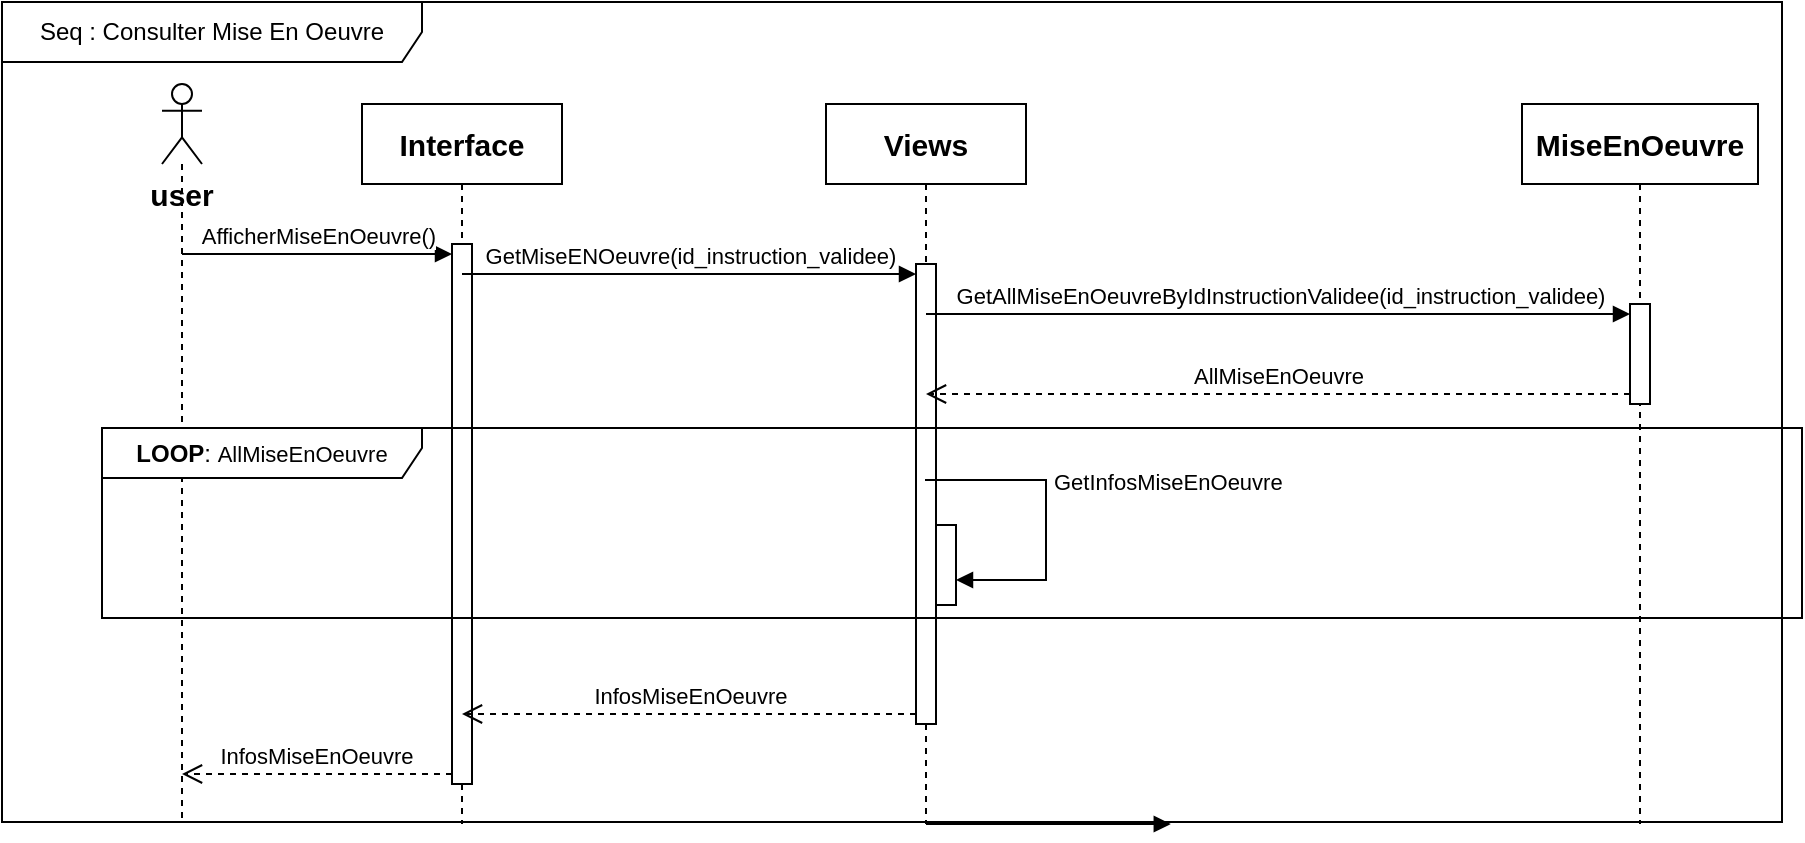 <mxfile version="24.8.1">
  <diagram name="Page-1" id="2YBvvXClWsGukQMizWep">
    <mxGraphModel dx="607" dy="340" grid="1" gridSize="10" guides="1" tooltips="1" connect="1" arrows="1" fold="1" page="1" pageScale="1" pageWidth="850" pageHeight="1100" math="0" shadow="0">
      <root>
        <mxCell id="0" />
        <mxCell id="1" parent="0" />
        <mxCell id="lpj2yMmAfLI2rtStVb46-2" value="" style="shape=umlLifeline;perimeter=lifelinePerimeter;whiteSpace=wrap;html=1;container=1;dropTarget=0;collapsible=0;recursiveResize=0;outlineConnect=0;portConstraint=eastwest;newEdgeStyle={&quot;curved&quot;:0,&quot;rounded&quot;:0};participant=umlActor;" vertex="1" parent="1">
          <mxGeometry x="170" y="164" width="20" height="370" as="geometry" />
        </mxCell>
        <mxCell id="lpj2yMmAfLI2rtStVb46-3" value="&lt;b&gt;&lt;font style=&quot;font-size: 15px;&quot;&gt;Interface&lt;/font&gt;&lt;/b&gt;" style="shape=umlLifeline;perimeter=lifelinePerimeter;whiteSpace=wrap;html=1;container=1;dropTarget=0;collapsible=0;recursiveResize=0;outlineConnect=0;portConstraint=eastwest;newEdgeStyle={&quot;curved&quot;:0,&quot;rounded&quot;:0};" vertex="1" parent="1">
          <mxGeometry x="270" y="174" width="100" height="360" as="geometry" />
        </mxCell>
        <mxCell id="lpj2yMmAfLI2rtStVb46-4" value="" style="html=1;points=[[0,0,0,0,5],[0,1,0,0,-5],[1,0,0,0,5],[1,1,0,0,-5]];perimeter=orthogonalPerimeter;outlineConnect=0;targetShapes=umlLifeline;portConstraint=eastwest;newEdgeStyle={&quot;curved&quot;:0,&quot;rounded&quot;:0};" vertex="1" parent="lpj2yMmAfLI2rtStVb46-3">
          <mxGeometry x="45" y="70" width="10" height="270" as="geometry" />
        </mxCell>
        <mxCell id="lpj2yMmAfLI2rtStVb46-5" value="&lt;b&gt;&lt;font style=&quot;font-size: 15px;&quot;&gt;Views&lt;/font&gt;&lt;/b&gt;" style="shape=umlLifeline;perimeter=lifelinePerimeter;whiteSpace=wrap;html=1;container=1;dropTarget=0;collapsible=0;recursiveResize=0;outlineConnect=0;portConstraint=eastwest;newEdgeStyle={&quot;curved&quot;:0,&quot;rounded&quot;:0};" vertex="1" parent="1">
          <mxGeometry x="502" y="174" width="100" height="360" as="geometry" />
        </mxCell>
        <mxCell id="lpj2yMmAfLI2rtStVb46-6" value="" style="html=1;points=[[0,0,0,0,5],[0,1,0,0,-5],[1,0,0,0,5],[1,1,0,0,-5]];perimeter=orthogonalPerimeter;outlineConnect=0;targetShapes=umlLifeline;portConstraint=eastwest;newEdgeStyle={&quot;curved&quot;:0,&quot;rounded&quot;:0};" vertex="1" parent="lpj2yMmAfLI2rtStVb46-5">
          <mxGeometry x="45" y="80" width="10" height="230" as="geometry" />
        </mxCell>
        <mxCell id="lpj2yMmAfLI2rtStVb46-7" value="&lt;b&gt;&lt;font style=&quot;font-size: 15px;&quot;&gt;MiseEnOeuvre&lt;/font&gt;&lt;/b&gt;" style="shape=umlLifeline;perimeter=lifelinePerimeter;whiteSpace=wrap;html=1;container=1;dropTarget=0;collapsible=0;recursiveResize=0;outlineConnect=0;portConstraint=eastwest;newEdgeStyle={&quot;curved&quot;:0,&quot;rounded&quot;:0};" vertex="1" parent="1">
          <mxGeometry x="850" y="174" width="118" height="360" as="geometry" />
        </mxCell>
        <mxCell id="lpj2yMmAfLI2rtStVb46-8" value="" style="html=1;points=[[0,0,0,0,5],[0,1,0,0,-5],[1,0,0,0,5],[1,1,0,0,-5]];perimeter=orthogonalPerimeter;outlineConnect=0;targetShapes=umlLifeline;portConstraint=eastwest;newEdgeStyle={&quot;curved&quot;:0,&quot;rounded&quot;:0};" vertex="1" parent="lpj2yMmAfLI2rtStVb46-7">
          <mxGeometry x="54" y="100" width="10" height="50" as="geometry" />
        </mxCell>
        <mxCell id="lpj2yMmAfLI2rtStVb46-11" value="AfficherMiseEnOeuvre()" style="html=1;verticalAlign=bottom;endArrow=block;curved=0;rounded=0;entryX=0;entryY=0;entryDx=0;entryDy=5;entryPerimeter=0;" edge="1" parent="1" source="lpj2yMmAfLI2rtStVb46-2" target="lpj2yMmAfLI2rtStVb46-4">
          <mxGeometry relative="1" as="geometry">
            <mxPoint x="170" y="251" as="sourcePoint" />
            <mxPoint x="320" y="251" as="targetPoint" />
            <Array as="points" />
            <mxPoint as="offset" />
          </mxGeometry>
        </mxCell>
        <mxCell id="lpj2yMmAfLI2rtStVb46-12" value="&lt;span style=&quot;text-align: left;&quot;&gt;InfosMiseEnOeuvre&lt;/span&gt;" style="html=1;verticalAlign=bottom;endArrow=open;dashed=1;endSize=8;curved=0;rounded=0;exitX=0;exitY=1;exitDx=0;exitDy=-5;" edge="1" parent="1" source="lpj2yMmAfLI2rtStVb46-4" target="lpj2yMmAfLI2rtStVb46-2">
          <mxGeometry x="0.004" relative="1" as="geometry">
            <mxPoint x="332" y="349" as="targetPoint" />
            <mxPoint as="offset" />
          </mxGeometry>
        </mxCell>
        <mxCell id="lpj2yMmAfLI2rtStVb46-13" value="GetMiseENOeuvre(id_instruction_validee)" style="html=1;verticalAlign=bottom;endArrow=block;curved=0;rounded=0;entryX=0;entryY=0;entryDx=0;entryDy=5;" edge="1" parent="1" source="lpj2yMmAfLI2rtStVb46-3" target="lpj2yMmAfLI2rtStVb46-6">
          <mxGeometry relative="1" as="geometry">
            <mxPoint x="446" y="274" as="sourcePoint" />
          </mxGeometry>
        </mxCell>
        <mxCell id="lpj2yMmAfLI2rtStVb46-14" value="GetAllMiseEnOeuvreByIdInstructionValidee(id_instruction_validee)" style="html=1;verticalAlign=bottom;endArrow=block;curved=0;rounded=0;entryX=0;entryY=0;entryDx=0;entryDy=5;" edge="1" parent="1" source="lpj2yMmAfLI2rtStVb46-5" target="lpj2yMmAfLI2rtStVb46-8">
          <mxGeometry x="0.003" relative="1" as="geometry">
            <mxPoint x="672" y="279" as="sourcePoint" />
            <mxPoint as="offset" />
          </mxGeometry>
        </mxCell>
        <mxCell id="lpj2yMmAfLI2rtStVb46-15" value="AllMiseEnOeuvre" style="html=1;verticalAlign=bottom;endArrow=open;dashed=1;endSize=8;curved=0;rounded=0;exitX=0;exitY=1;exitDx=0;exitDy=-5;" edge="1" parent="1" source="lpj2yMmAfLI2rtStVb46-8" target="lpj2yMmAfLI2rtStVb46-5">
          <mxGeometry x="0.003" relative="1" as="geometry">
            <mxPoint x="672" y="349" as="targetPoint" />
            <mxPoint as="offset" />
          </mxGeometry>
        </mxCell>
        <mxCell id="lpj2yMmAfLI2rtStVb46-16" value="" style="html=1;verticalAlign=bottom;endArrow=block;curved=0;rounded=0;" edge="1" parent="1" source="lpj2yMmAfLI2rtStVb46-5">
          <mxGeometry relative="1" as="geometry">
            <mxPoint x="862" y="410" as="sourcePoint" />
            <mxPoint x="674.4" y="534" as="targetPoint" />
          </mxGeometry>
        </mxCell>
        <mxCell id="lpj2yMmAfLI2rtStVb46-18" value="&lt;b&gt;LOOP&lt;/b&gt;:&amp;nbsp;&lt;span style=&quot;font-size: 11px; text-wrap-mode: nowrap; background-color: rgb(255, 255, 255);&quot;&gt;AllMiseEnOeuvre&lt;/span&gt;" style="shape=umlFrame;whiteSpace=wrap;html=1;pointerEvents=0;recursiveResize=0;container=1;collapsible=0;width=160;height=25;" vertex="1" parent="1">
          <mxGeometry x="140" y="336" width="850" height="95" as="geometry" />
        </mxCell>
        <mxCell id="lpj2yMmAfLI2rtStVb46-19" value="" style="html=1;points=[[0,0,0,0,5],[0,1,0,0,-5],[1,0,0,0,5],[1,1,0,0,-5]];perimeter=orthogonalPerimeter;outlineConnect=0;targetShapes=umlLifeline;portConstraint=eastwest;newEdgeStyle={&quot;curved&quot;:0,&quot;rounded&quot;:0};" vertex="1" parent="lpj2yMmAfLI2rtStVb46-18">
          <mxGeometry x="417" y="48.5" width="10" height="40" as="geometry" />
        </mxCell>
        <mxCell id="lpj2yMmAfLI2rtStVb46-20" value="GetInfosMiseEnOeuvre" style="html=1;align=left;spacingLeft=2;endArrow=block;rounded=0;edgeStyle=orthogonalEdgeStyle;curved=0;rounded=0;" edge="1" parent="1" target="lpj2yMmAfLI2rtStVb46-19">
          <mxGeometry x="-0.231" relative="1" as="geometry">
            <mxPoint x="551.5" y="362" as="sourcePoint" />
            <Array as="points">
              <mxPoint x="612" y="362" />
              <mxPoint x="612" y="412" />
            </Array>
            <mxPoint y="1" as="offset" />
          </mxGeometry>
        </mxCell>
        <mxCell id="lpj2yMmAfLI2rtStVb46-21" value="&lt;span style=&quot;text-align: left;&quot;&gt;InfosMiseEnOeuvre&lt;/span&gt;" style="html=1;verticalAlign=bottom;endArrow=open;dashed=1;endSize=8;curved=0;rounded=0;exitX=0;exitY=1;exitDx=0;exitDy=-5;exitPerimeter=0;" edge="1" parent="1" source="lpj2yMmAfLI2rtStVb46-6" target="lpj2yMmAfLI2rtStVb46-3">
          <mxGeometry relative="1" as="geometry">
            <mxPoint x="521" y="704" as="sourcePoint" />
            <mxPoint x="441" y="704" as="targetPoint" />
          </mxGeometry>
        </mxCell>
        <mxCell id="lpj2yMmAfLI2rtStVb46-24" value="Seq : Consulter Mise En Oeuvre" style="shape=umlFrame;whiteSpace=wrap;html=1;pointerEvents=0;width=210;height=30;" vertex="1" parent="1">
          <mxGeometry x="90" y="123" width="890" height="410" as="geometry" />
        </mxCell>
        <mxCell id="lpj2yMmAfLI2rtStVb46-25" value="&lt;b&gt;&lt;font style=&quot;font-size: 15px;&quot;&gt;user&lt;/font&gt;&lt;/b&gt;" style="text;html=1;align=center;verticalAlign=middle;whiteSpace=wrap;rounded=0;" vertex="1" parent="1">
          <mxGeometry x="150" y="204" width="60" height="30" as="geometry" />
        </mxCell>
      </root>
    </mxGraphModel>
  </diagram>
</mxfile>
